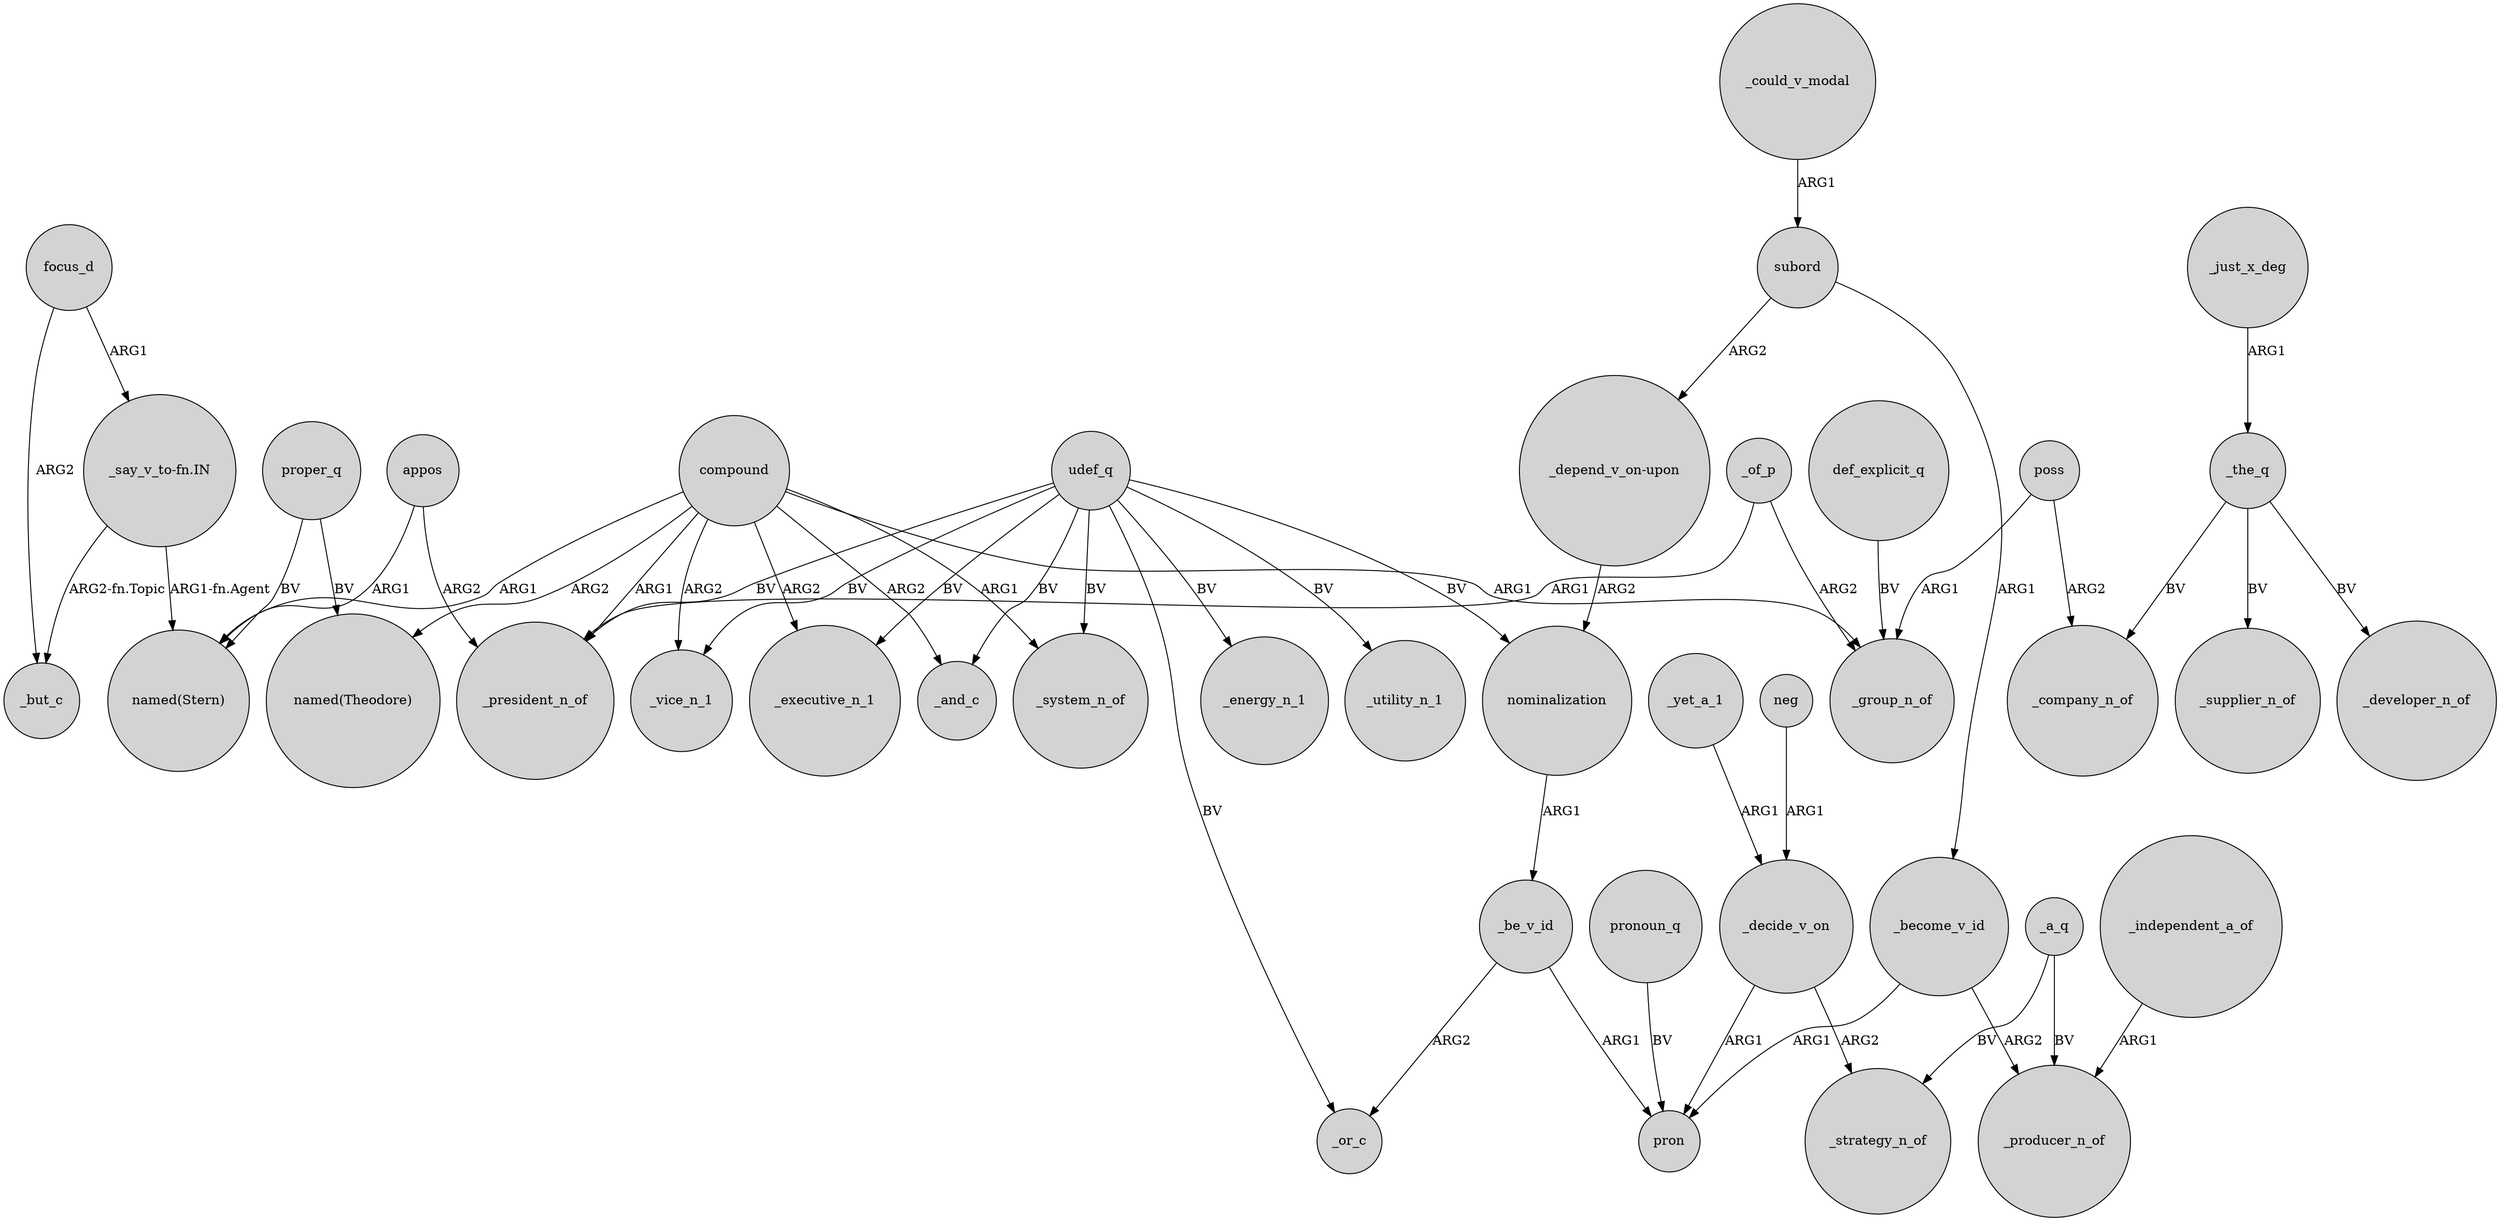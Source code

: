 digraph {
	node [shape=circle style=filled]
	compound -> "named(Theodore)" [label=ARG2]
	compound -> _vice_n_1 [label=ARG2]
	compound -> "named(Stern)" [label=ARG1]
	udef_q -> _energy_n_1 [label=BV]
	_could_v_modal -> subord [label=ARG1]
	udef_q -> _executive_n_1 [label=BV]
	compound -> _system_n_of [label=ARG1]
	_become_v_id -> _producer_n_of [label=ARG2]
	def_explicit_q -> _group_n_of [label=BV]
	_become_v_id -> pron [label=ARG1]
	udef_q -> _utility_n_1 [label=BV]
	udef_q -> _system_n_of [label=BV]
	_of_p -> _group_n_of [label=ARG2]
	poss -> _group_n_of [label=ARG1]
	udef_q -> _or_c [label=BV]
	_be_v_id -> pron [label=ARG1]
	udef_q -> _vice_n_1 [label=BV]
	_be_v_id -> _or_c [label=ARG2]
	focus_d -> _but_c [label=ARG2]
	"_say_v_to-fn.IN" -> _but_c [label="ARG2-fn.Topic"]
	neg -> _decide_v_on [label=ARG1]
	_the_q -> _company_n_of [label=BV]
	_a_q -> _producer_n_of [label=BV]
	appos -> "named(Stern)" [label=ARG1]
	subord -> "_depend_v_on-upon" [label=ARG2]
	appos -> _president_n_of [label=ARG2]
	pronoun_q -> pron [label=BV]
	compound -> _and_c [label=ARG2]
	_decide_v_on -> _strategy_n_of [label=ARG2]
	_of_p -> _president_n_of [label=ARG1]
	_just_x_deg -> _the_q [label=ARG1]
	compound -> _president_n_of [label=ARG1]
	udef_q -> _president_n_of [label=BV]
	"_depend_v_on-upon" -> nominalization [label=ARG2]
	nominalization -> _be_v_id [label=ARG1]
	_the_q -> _supplier_n_of [label=BV]
	udef_q -> nominalization [label=BV]
	"_say_v_to-fn.IN" -> "named(Stern)" [label="ARG1-fn.Agent"]
	_independent_a_of -> _producer_n_of [label=ARG1]
	_decide_v_on -> pron [label=ARG1]
	subord -> _become_v_id [label=ARG1]
	proper_q -> "named(Stern)" [label=BV]
	poss -> _company_n_of [label=ARG2]
	proper_q -> "named(Theodore)" [label=BV]
	_the_q -> _developer_n_of [label=BV]
	_yet_a_1 -> _decide_v_on [label=ARG1]
	compound -> _executive_n_1 [label=ARG2]
	udef_q -> _and_c [label=BV]
	compound -> _group_n_of [label=ARG1]
	_a_q -> _strategy_n_of [label=BV]
	focus_d -> "_say_v_to-fn.IN" [label=ARG1]
}
